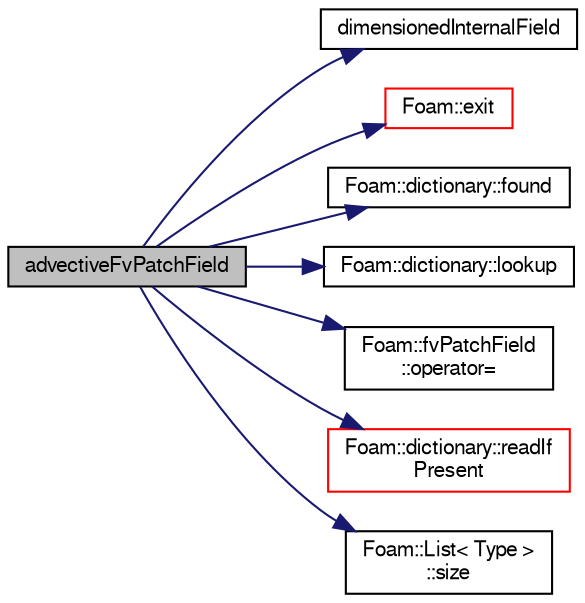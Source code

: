 digraph "advectiveFvPatchField"
{
  bgcolor="transparent";
  edge [fontname="FreeSans",fontsize="10",labelfontname="FreeSans",labelfontsize="10"];
  node [fontname="FreeSans",fontsize="10",shape=record];
  rankdir="LR";
  Node1 [label="advectiveFvPatchField",height=0.2,width=0.4,color="black", fillcolor="grey75", style="filled" fontcolor="black"];
  Node1 -> Node2 [color="midnightblue",fontsize="10",style="solid",fontname="FreeSans"];
  Node2 [label="dimensionedInternalField",height=0.2,width=0.4,color="black",URL="$a03034.html#a942cd19121a46cdc649099eb27c74b18"];
  Node1 -> Node3 [color="midnightblue",fontsize="10",style="solid",fontname="FreeSans"];
  Node3 [label="Foam::exit",height=0.2,width=0.4,color="red",URL="$a10237.html#a06ca7250d8e89caf05243ec094843642"];
  Node1 -> Node4 [color="midnightblue",fontsize="10",style="solid",fontname="FreeSans"];
  Node4 [label="Foam::dictionary::found",height=0.2,width=0.4,color="black",URL="$a00502.html#ae9d6521e0e8d3956f9b49ddeb44877b8",tooltip="Search dictionary for given keyword. "];
  Node1 -> Node5 [color="midnightblue",fontsize="10",style="solid",fontname="FreeSans"];
  Node5 [label="Foam::dictionary::lookup",height=0.2,width=0.4,color="black",URL="$a00502.html#a8baab402d653d6e789f67c57e23a5b59",tooltip="Find and return an entry data stream. "];
  Node1 -> Node6 [color="midnightblue",fontsize="10",style="solid",fontname="FreeSans"];
  Node6 [label="Foam::fvPatchField\l::operator=",height=0.2,width=0.4,color="black",URL="$a00861.html#a6a896c9a07142ef7985d976d61181176"];
  Node1 -> Node7 [color="midnightblue",fontsize="10",style="solid",fontname="FreeSans"];
  Node7 [label="Foam::dictionary::readIf\lPresent",height=0.2,width=0.4,color="red",URL="$a00502.html#ac3502a72e9d1a84f63c4919b78595cd4",tooltip="Find an entry if present, and assign to T. "];
  Node1 -> Node8 [color="midnightblue",fontsize="10",style="solid",fontname="FreeSans"];
  Node8 [label="Foam::List\< Type \>\l::size",height=0.2,width=0.4,color="black",URL="$a01325.html#a8a5f6fa29bd4b500caf186f60245b384",tooltip="Override size to be inconsistent with allocated storage. "];
}
